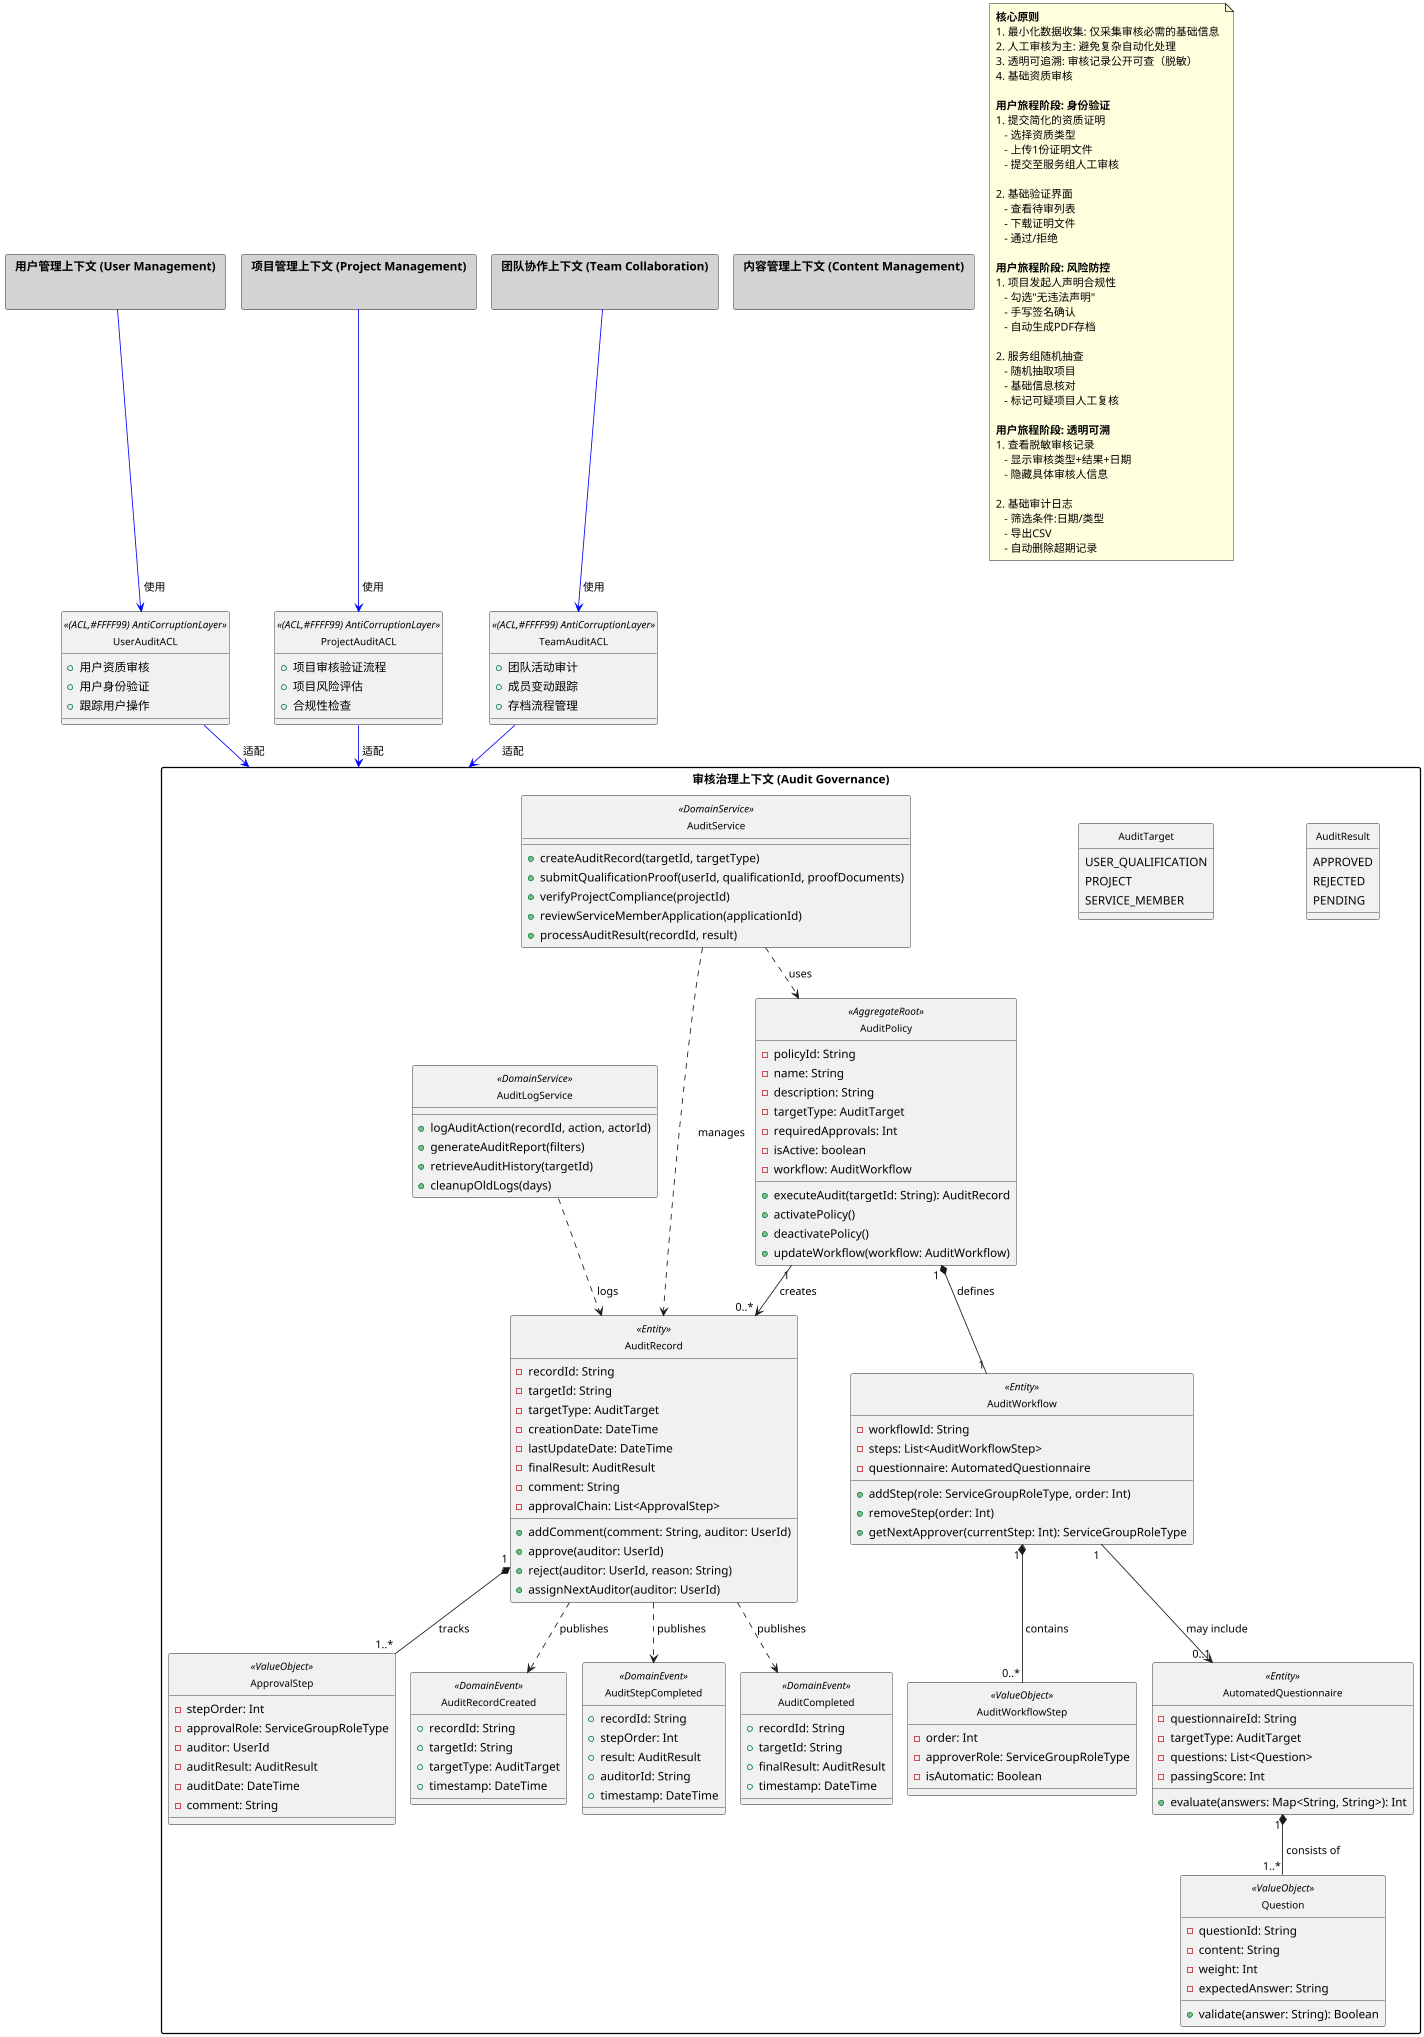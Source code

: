 @startuml audit-context-diagram
' ========================
' 审核治理上下文领域模型
' ========================

' ========================
' 全局配置
' ========================
scale 0.8
!pragma layout smetana
skinparam dpi 100
skinparam defaultFontName "PingFang SC"
skinparam classFontSize 12
skinparam packageFontSize 14
skinparam linetype ortho
skinparam packageStyle rectangle
skinparam nodesep 60
skinparam ranksep 80
skinparam backgroundColor white
skinparam shadowing false
skinparam padding 2
hide circle
skinparam packageTitleAlignment center

!define AggregateRoot <<(A,#ADD8E6) AggregateRoot>>
!define Entity <<(E,#90EE90) Entity>>
!define ValueObject <<(V,#DDA0DD) ValueObject>>
!define DomainService <<(S,#FFA07A) DomainService>>
!define DomainEvent <<(D,#FFD700) DomainEvent>>
!define ACL <<(ACL,#FFFF99) AntiCorruptionLayer>>

package "审核治理上下文 (Audit Governance)" {
    class AuditRecord Entity {
      - recordId: String
      - targetId: String
      - targetType: AuditTarget
      - creationDate: DateTime
      - lastUpdateDate: DateTime
      - finalResult: AuditResult
      - comment: String
      - approvalChain: List<ApprovalStep>
      + addComment(comment: String, auditor: UserId)
      + approve(auditor: UserId)
      + reject(auditor: UserId, reason: String)
      + assignNextAuditor(auditor: UserId)
    }

    class AuditPolicy AggregateRoot {
      - policyId: String
      - name: String
      - description: String
      - targetType: AuditTarget
      - requiredApprovals: Int
      - isActive: boolean
      - workflow: AuditWorkflow
      + executeAudit(targetId: String): AuditRecord
      + activatePolicy()
      + deactivatePolicy()
      + updateWorkflow(workflow: AuditWorkflow)
    }

    class ApprovalStep ValueObject {
        - stepOrder: Int
        - approvalRole: ServiceGroupRoleType
        - auditor: UserId
        - auditResult: AuditResult
        - auditDate: DateTime
        - comment: String
    }

    enum AuditResult {
        APPROVED
        REJECTED
        PENDING
    }

    enum AuditTarget {
        USER_QUALIFICATION
        PROJECT
        SERVICE_MEMBER
    }

    class AuditWorkflow Entity {
      - workflowId: String
      - steps: List<AuditWorkflowStep>
      - questionnaire: AutomatedQuestionnaire
      + addStep(role: ServiceGroupRoleType, order: Int)
      + removeStep(order: Int)
      + getNextApprover(currentStep: Int): ServiceGroupRoleType
    }

    class AuditWorkflowStep ValueObject {
      - order: Int
      - approverRole: ServiceGroupRoleType
      - isAutomatic: Boolean
    }

    class AutomatedQuestionnaire Entity {
      - questionnaireId: String
      - targetType: AuditTarget
      - questions: List<Question>
      - passingScore: Int
      + evaluate(answers: Map<String, String>): Int
    }

    class Question ValueObject {
      - questionId: String
      - content: String
      - weight: Int
      - expectedAnswer: String
      + validate(answer: String): Boolean
    }
    
    class AuditService DomainService {
        + createAuditRecord(targetId, targetType)
        + submitQualificationProof(userId, qualificationId, proofDocuments)
        + verifyProjectCompliance(projectId)
        + reviewServiceMemberApplication(applicationId)
        + processAuditResult(recordId, result)
    }
    
    class AuditLogService DomainService {
        + logAuditAction(recordId, action, actorId)
        + generateAuditReport(filters)
        + retrieveAuditHistory(targetId)
        + cleanupOldLogs(days)
    }
    
    ' Domain Events
    class AuditRecordCreated DomainEvent {
        + recordId: String
        + targetId: String
        + targetType: AuditTarget
        + timestamp: DateTime
    }
    
    class AuditStepCompleted DomainEvent {
        + recordId: String
        + stepOrder: Int
        + result: AuditResult
        + auditorId: String
        + timestamp: DateTime
    }
    
    class AuditCompleted DomainEvent {
        + recordId: String
        + targetId: String
        + finalResult: AuditResult
        + timestamp: DateTime
    }

    ' ----- Relationships -----
    AuditPolicy "1" *-- "1" AuditWorkflow : defines >
    AuditPolicy "1" --> "0..*" AuditRecord : creates >
    AuditWorkflow "1" *-- "0..*" AuditWorkflowStep : contains >
    AuditWorkflow "1" --> "0..1" AutomatedQuestionnaire : may include >
    AutomatedQuestionnaire "1" *-- "1..*" Question : consists of >
    AuditRecord "1" *-- "1..*" ApprovalStep : tracks >
    
    AuditService ..> AuditPolicy : uses >
    AuditService ..> AuditRecord : manages >
    AuditLogService ..> AuditRecord : logs >
    
    AuditRecord ..> AuditRecordCreated : publishes >
    AuditRecord ..> AuditStepCompleted : publishes >
    AuditRecord ..> AuditCompleted : publishes >
}

' 跨上下文关系与反腐层
package "用户管理上下文 (User Management)" as UM #LightGray {
}

package "项目管理上下文 (Project Management)" as PM #LightGray {
}

package "团队协作上下文 (Team Collaboration)" as TC #LightGray {
}

package "内容管理上下文 (Content Management)" as CM #LightGray {
}

' 用户与审核的反腐层
class UserAuditACL ACL {
    + 用户资质审核
    + 用户身份验证
    + 跟踪用户操作
}

' 项目与审核的反腐层
class ProjectAuditACL ACL {
    + 项目审核验证流程
    + 项目风险评估
    + 合规性检查
}

' 团队审核反腐层
class TeamAuditACL ACL {
    + 团队活动审计
    + 成员变动跟踪
    + 存档流程管理
}

' 关系
UM -[#blue]-> UserAuditACL : 使用 >
UserAuditACL -[#blue]-> "审核治理上下文 (Audit Governance)" : 适配 >

PM -[#blue]-> ProjectAuditACL : 使用 >
ProjectAuditACL -[#blue]-> "审核治理上下文 (Audit Governance)" : 适配 >

TC -[#blue]-> TeamAuditACL : 使用 >
TeamAuditACL -[#blue]-> "审核治理上下文 (Audit Governance)" : 适配 >

note as AuditJourneys
  <b>核心原则</b>
  1. 最小化数据收集: 仅采集审核必需的基础信息
  2. 人工审核为主: 避免复杂自动化处理
  3. 透明可追溯: 审核记录公开可查（脱敏）
  4. 基础资质审核
  
  <b>用户旅程阶段: 身份验证</b>
  1. 提交简化的资质证明
     - 选择资质类型
     - 上传1份证明文件
     - 提交至服务组人工审核
  
  2. 基础验证界面
     - 查看待审列表
     - 下载证明文件
     - 通过/拒绝
  
  <b>用户旅程阶段: 风险防控</b>
  1. 项目发起人声明合规性
     - 勾选"无违法声明"
     - 手写签名确认
     - 自动生成PDF存档
  
  2. 服务组随机抽查
     - 随机抽取项目
     - 基础信息核对
     - 标记可疑项目人工复核
  
  <b>用户旅程阶段: 透明可溯</b>
  1. 查看脱敏审核记录
     - 显示审核类型+结果+日期
     - 隐藏具体审核人信息
  
  2. 基础审计日志
     - 筛选条件:日期/类型
     - 导出CSV
     - 自动删除超期记录
endnote

@enduml 
